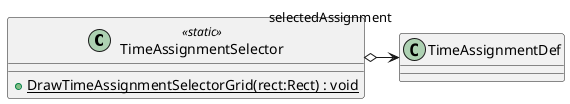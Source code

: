 @startuml
class TimeAssignmentSelector <<static>> {
    + {static} DrawTimeAssignmentSelectorGrid(rect:Rect) : void
}
TimeAssignmentSelector o-> "selectedAssignment" TimeAssignmentDef
@enduml

